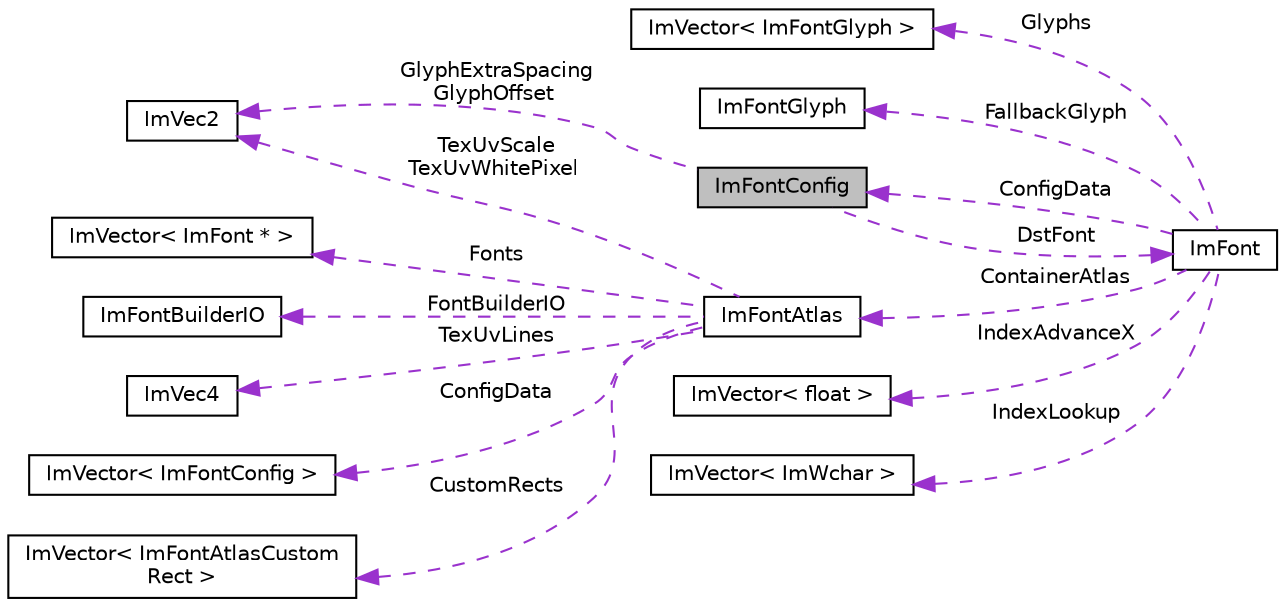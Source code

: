 digraph "ImFontConfig"
{
 // LATEX_PDF_SIZE
  edge [fontname="Helvetica",fontsize="10",labelfontname="Helvetica",labelfontsize="10"];
  node [fontname="Helvetica",fontsize="10",shape=record];
  rankdir="LR";
  Node1 [label="ImFontConfig",height=0.2,width=0.4,color="black", fillcolor="grey75", style="filled", fontcolor="black",tooltip=" "];
  Node2 -> Node1 [dir="back",color="darkorchid3",fontsize="10",style="dashed",label=" GlyphExtraSpacing\nGlyphOffset" ,fontname="Helvetica"];
  Node2 [label="ImVec2",height=0.2,width=0.4,color="black", fillcolor="white", style="filled",URL="$struct_im_vec2.html",tooltip=" "];
  Node3 -> Node1 [dir="back",color="darkorchid3",fontsize="10",style="dashed",label=" DstFont" ,fontname="Helvetica"];
  Node3 [label="ImFont",height=0.2,width=0.4,color="black", fillcolor="white", style="filled",URL="$struct_im_font.html",tooltip=" "];
  Node4 -> Node3 [dir="back",color="darkorchid3",fontsize="10",style="dashed",label=" Glyphs" ,fontname="Helvetica"];
  Node4 [label="ImVector\< ImFontGlyph \>",height=0.2,width=0.4,color="black", fillcolor="white", style="filled",URL="$struct_im_vector.html",tooltip=" "];
  Node1 -> Node3 [dir="back",color="darkorchid3",fontsize="10",style="dashed",label=" ConfigData" ,fontname="Helvetica"];
  Node5 -> Node3 [dir="back",color="darkorchid3",fontsize="10",style="dashed",label=" FallbackGlyph" ,fontname="Helvetica"];
  Node5 [label="ImFontGlyph",height=0.2,width=0.4,color="black", fillcolor="white", style="filled",URL="$struct_im_font_glyph.html",tooltip=" "];
  Node6 -> Node3 [dir="back",color="darkorchid3",fontsize="10",style="dashed",label=" ContainerAtlas" ,fontname="Helvetica"];
  Node6 [label="ImFontAtlas",height=0.2,width=0.4,color="black", fillcolor="white", style="filled",URL="$struct_im_font_atlas.html",tooltip=" "];
  Node7 -> Node6 [dir="back",color="darkorchid3",fontsize="10",style="dashed",label=" Fonts" ,fontname="Helvetica"];
  Node7 [label="ImVector\< ImFont * \>",height=0.2,width=0.4,color="black", fillcolor="white", style="filled",URL="$struct_im_vector.html",tooltip=" "];
  Node8 -> Node6 [dir="back",color="darkorchid3",fontsize="10",style="dashed",label=" FontBuilderIO" ,fontname="Helvetica"];
  Node8 [label="ImFontBuilderIO",height=0.2,width=0.4,color="black", fillcolor="white", style="filled",URL="$struct_im_font_builder_i_o.html",tooltip=" "];
  Node2 -> Node6 [dir="back",color="darkorchid3",fontsize="10",style="dashed",label=" TexUvScale\nTexUvWhitePixel" ,fontname="Helvetica"];
  Node9 -> Node6 [dir="back",color="darkorchid3",fontsize="10",style="dashed",label=" TexUvLines" ,fontname="Helvetica"];
  Node9 [label="ImVec4",height=0.2,width=0.4,color="black", fillcolor="white", style="filled",URL="$struct_im_vec4.html",tooltip=" "];
  Node10 -> Node6 [dir="back",color="darkorchid3",fontsize="10",style="dashed",label=" ConfigData" ,fontname="Helvetica"];
  Node10 [label="ImVector\< ImFontConfig \>",height=0.2,width=0.4,color="black", fillcolor="white", style="filled",URL="$struct_im_vector.html",tooltip=" "];
  Node11 -> Node6 [dir="back",color="darkorchid3",fontsize="10",style="dashed",label=" CustomRects" ,fontname="Helvetica"];
  Node11 [label="ImVector\< ImFontAtlasCustom\lRect \>",height=0.2,width=0.4,color="black", fillcolor="white", style="filled",URL="$struct_im_vector.html",tooltip=" "];
  Node12 -> Node3 [dir="back",color="darkorchid3",fontsize="10",style="dashed",label=" IndexAdvanceX" ,fontname="Helvetica"];
  Node12 [label="ImVector\< float \>",height=0.2,width=0.4,color="black", fillcolor="white", style="filled",URL="$struct_im_vector.html",tooltip=" "];
  Node13 -> Node3 [dir="back",color="darkorchid3",fontsize="10",style="dashed",label=" IndexLookup" ,fontname="Helvetica"];
  Node13 [label="ImVector\< ImWchar \>",height=0.2,width=0.4,color="black", fillcolor="white", style="filled",URL="$struct_im_vector.html",tooltip=" "];
}
